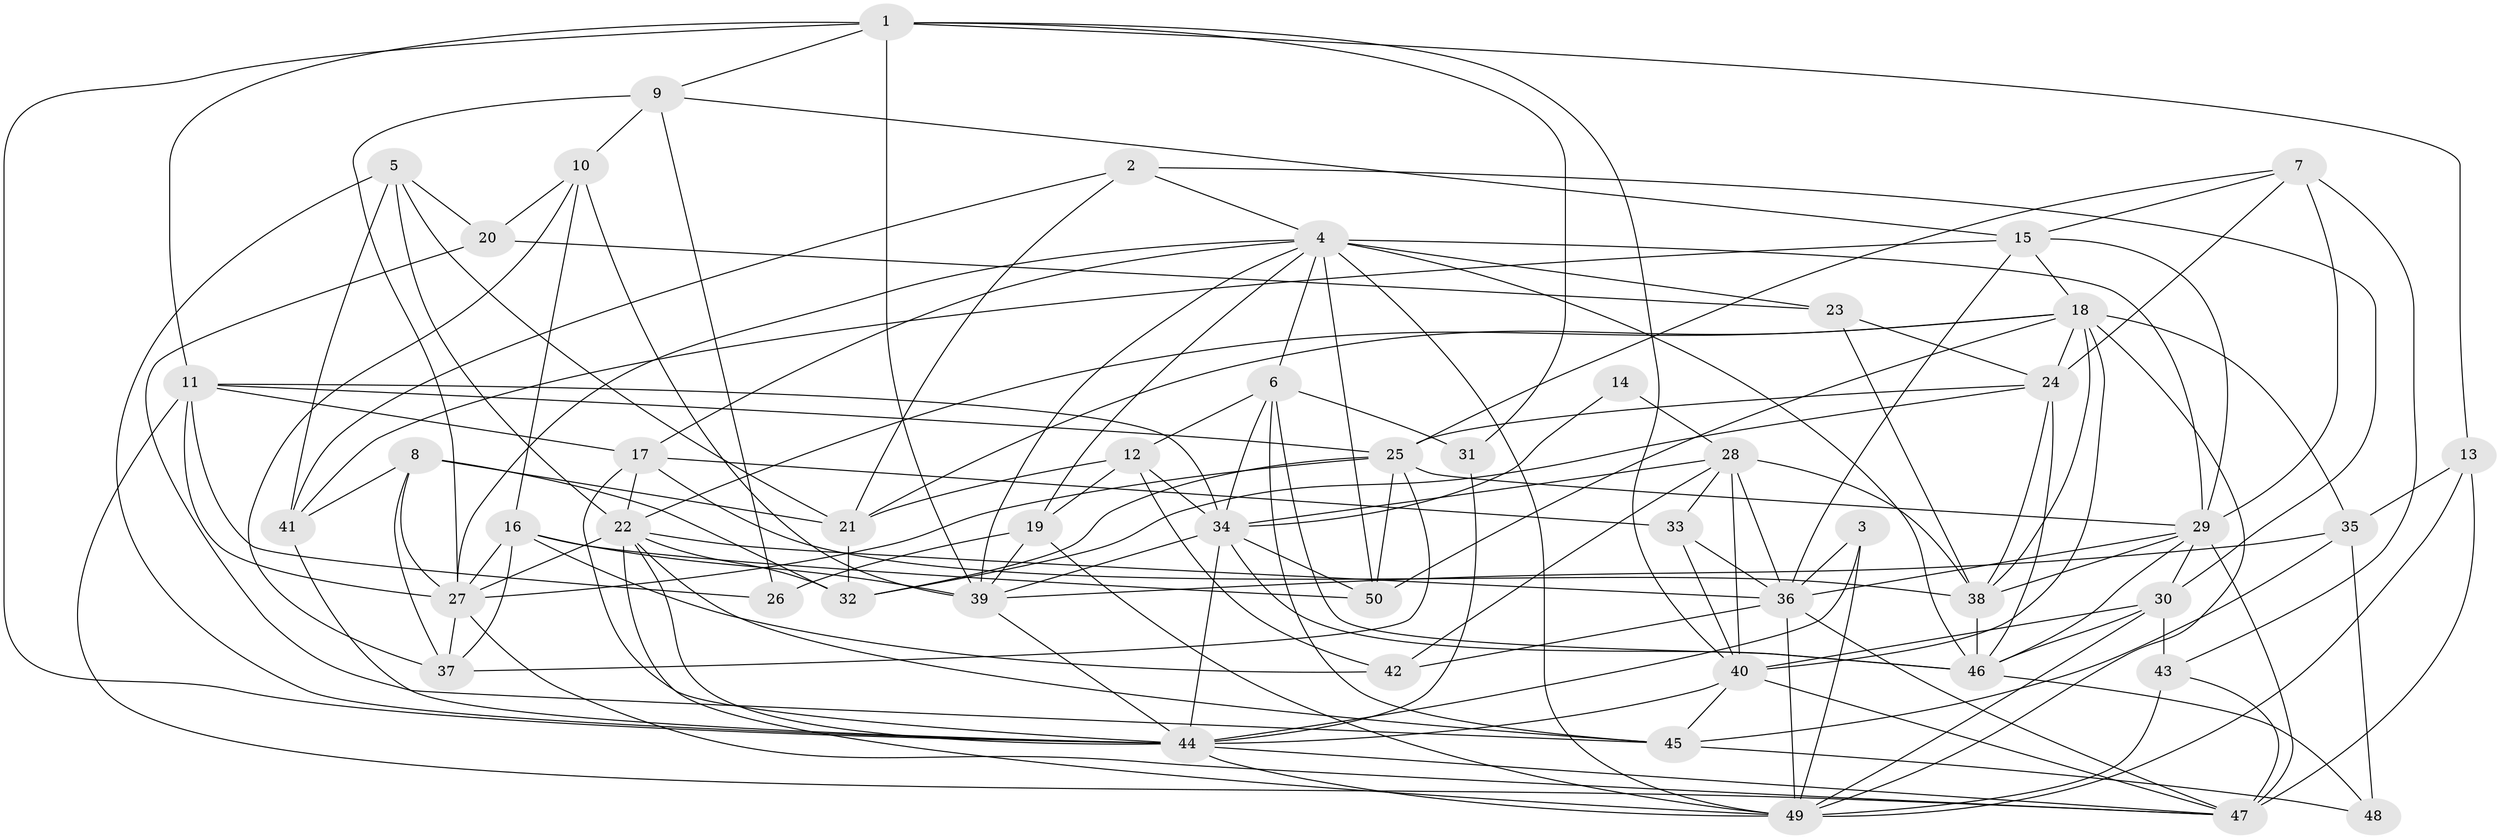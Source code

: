 // original degree distribution, {3: 0.24193548387096775, 4: 0.28225806451612906, 6: 0.0967741935483871, 2: 0.12903225806451613, 5: 0.22580645161290322, 7: 0.016129032258064516, 8: 0.008064516129032258}
// Generated by graph-tools (version 1.1) at 2025/37/03/04/25 23:37:03]
// undirected, 50 vertices, 153 edges
graph export_dot {
  node [color=gray90,style=filled];
  1;
  2;
  3;
  4;
  5;
  6;
  7;
  8;
  9;
  10;
  11;
  12;
  13;
  14;
  15;
  16;
  17;
  18;
  19;
  20;
  21;
  22;
  23;
  24;
  25;
  26;
  27;
  28;
  29;
  30;
  31;
  32;
  33;
  34;
  35;
  36;
  37;
  38;
  39;
  40;
  41;
  42;
  43;
  44;
  45;
  46;
  47;
  48;
  49;
  50;
  1 -- 9 [weight=1.0];
  1 -- 11 [weight=1.0];
  1 -- 13 [weight=1.0];
  1 -- 31 [weight=1.0];
  1 -- 39 [weight=1.0];
  1 -- 40 [weight=1.0];
  1 -- 44 [weight=1.0];
  2 -- 4 [weight=1.0];
  2 -- 21 [weight=1.0];
  2 -- 30 [weight=1.0];
  2 -- 41 [weight=1.0];
  3 -- 36 [weight=1.0];
  3 -- 44 [weight=1.0];
  3 -- 49 [weight=1.0];
  4 -- 6 [weight=1.0];
  4 -- 17 [weight=1.0];
  4 -- 19 [weight=1.0];
  4 -- 23 [weight=1.0];
  4 -- 27 [weight=1.0];
  4 -- 29 [weight=1.0];
  4 -- 39 [weight=1.0];
  4 -- 46 [weight=2.0];
  4 -- 49 [weight=1.0];
  4 -- 50 [weight=1.0];
  5 -- 20 [weight=1.0];
  5 -- 21 [weight=1.0];
  5 -- 22 [weight=1.0];
  5 -- 41 [weight=1.0];
  5 -- 44 [weight=1.0];
  6 -- 12 [weight=1.0];
  6 -- 31 [weight=1.0];
  6 -- 34 [weight=2.0];
  6 -- 45 [weight=1.0];
  6 -- 46 [weight=2.0];
  7 -- 15 [weight=1.0];
  7 -- 24 [weight=1.0];
  7 -- 25 [weight=1.0];
  7 -- 29 [weight=1.0];
  7 -- 43 [weight=1.0];
  8 -- 21 [weight=1.0];
  8 -- 27 [weight=1.0];
  8 -- 32 [weight=1.0];
  8 -- 37 [weight=2.0];
  8 -- 41 [weight=1.0];
  9 -- 10 [weight=1.0];
  9 -- 15 [weight=1.0];
  9 -- 26 [weight=1.0];
  9 -- 27 [weight=1.0];
  10 -- 16 [weight=1.0];
  10 -- 20 [weight=1.0];
  10 -- 37 [weight=1.0];
  10 -- 39 [weight=1.0];
  11 -- 17 [weight=1.0];
  11 -- 25 [weight=1.0];
  11 -- 26 [weight=1.0];
  11 -- 27 [weight=1.0];
  11 -- 34 [weight=1.0];
  11 -- 47 [weight=1.0];
  12 -- 19 [weight=1.0];
  12 -- 21 [weight=1.0];
  12 -- 34 [weight=1.0];
  12 -- 42 [weight=1.0];
  13 -- 35 [weight=1.0];
  13 -- 47 [weight=1.0];
  13 -- 49 [weight=1.0];
  14 -- 28 [weight=1.0];
  14 -- 34 [weight=2.0];
  15 -- 18 [weight=1.0];
  15 -- 29 [weight=1.0];
  15 -- 36 [weight=1.0];
  15 -- 41 [weight=1.0];
  16 -- 27 [weight=1.0];
  16 -- 37 [weight=1.0];
  16 -- 39 [weight=2.0];
  16 -- 42 [weight=1.0];
  16 -- 50 [weight=1.0];
  17 -- 22 [weight=1.0];
  17 -- 33 [weight=1.0];
  17 -- 38 [weight=2.0];
  17 -- 44 [weight=1.0];
  18 -- 21 [weight=1.0];
  18 -- 22 [weight=1.0];
  18 -- 24 [weight=1.0];
  18 -- 35 [weight=1.0];
  18 -- 38 [weight=3.0];
  18 -- 40 [weight=1.0];
  18 -- 49 [weight=1.0];
  18 -- 50 [weight=2.0];
  19 -- 26 [weight=1.0];
  19 -- 39 [weight=1.0];
  19 -- 49 [weight=1.0];
  20 -- 23 [weight=1.0];
  20 -- 45 [weight=1.0];
  21 -- 32 [weight=1.0];
  22 -- 27 [weight=1.0];
  22 -- 32 [weight=2.0];
  22 -- 36 [weight=1.0];
  22 -- 44 [weight=1.0];
  22 -- 45 [weight=1.0];
  22 -- 49 [weight=1.0];
  23 -- 24 [weight=1.0];
  23 -- 38 [weight=1.0];
  24 -- 25 [weight=1.0];
  24 -- 32 [weight=1.0];
  24 -- 38 [weight=1.0];
  24 -- 46 [weight=2.0];
  25 -- 27 [weight=1.0];
  25 -- 29 [weight=1.0];
  25 -- 32 [weight=1.0];
  25 -- 37 [weight=2.0];
  25 -- 50 [weight=1.0];
  27 -- 37 [weight=1.0];
  27 -- 47 [weight=1.0];
  28 -- 33 [weight=1.0];
  28 -- 34 [weight=1.0];
  28 -- 36 [weight=2.0];
  28 -- 38 [weight=1.0];
  28 -- 40 [weight=1.0];
  28 -- 42 [weight=1.0];
  29 -- 30 [weight=1.0];
  29 -- 36 [weight=1.0];
  29 -- 38 [weight=1.0];
  29 -- 46 [weight=1.0];
  29 -- 47 [weight=1.0];
  30 -- 40 [weight=1.0];
  30 -- 43 [weight=2.0];
  30 -- 46 [weight=2.0];
  30 -- 49 [weight=1.0];
  31 -- 44 [weight=1.0];
  33 -- 36 [weight=1.0];
  33 -- 40 [weight=1.0];
  34 -- 39 [weight=1.0];
  34 -- 44 [weight=2.0];
  34 -- 46 [weight=1.0];
  34 -- 50 [weight=1.0];
  35 -- 39 [weight=1.0];
  35 -- 45 [weight=1.0];
  35 -- 48 [weight=1.0];
  36 -- 42 [weight=1.0];
  36 -- 47 [weight=1.0];
  36 -- 49 [weight=2.0];
  38 -- 46 [weight=1.0];
  39 -- 44 [weight=1.0];
  40 -- 44 [weight=1.0];
  40 -- 45 [weight=1.0];
  40 -- 47 [weight=1.0];
  41 -- 44 [weight=1.0];
  43 -- 47 [weight=1.0];
  43 -- 49 [weight=1.0];
  44 -- 47 [weight=1.0];
  44 -- 49 [weight=1.0];
  45 -- 48 [weight=1.0];
  46 -- 48 [weight=1.0];
}
